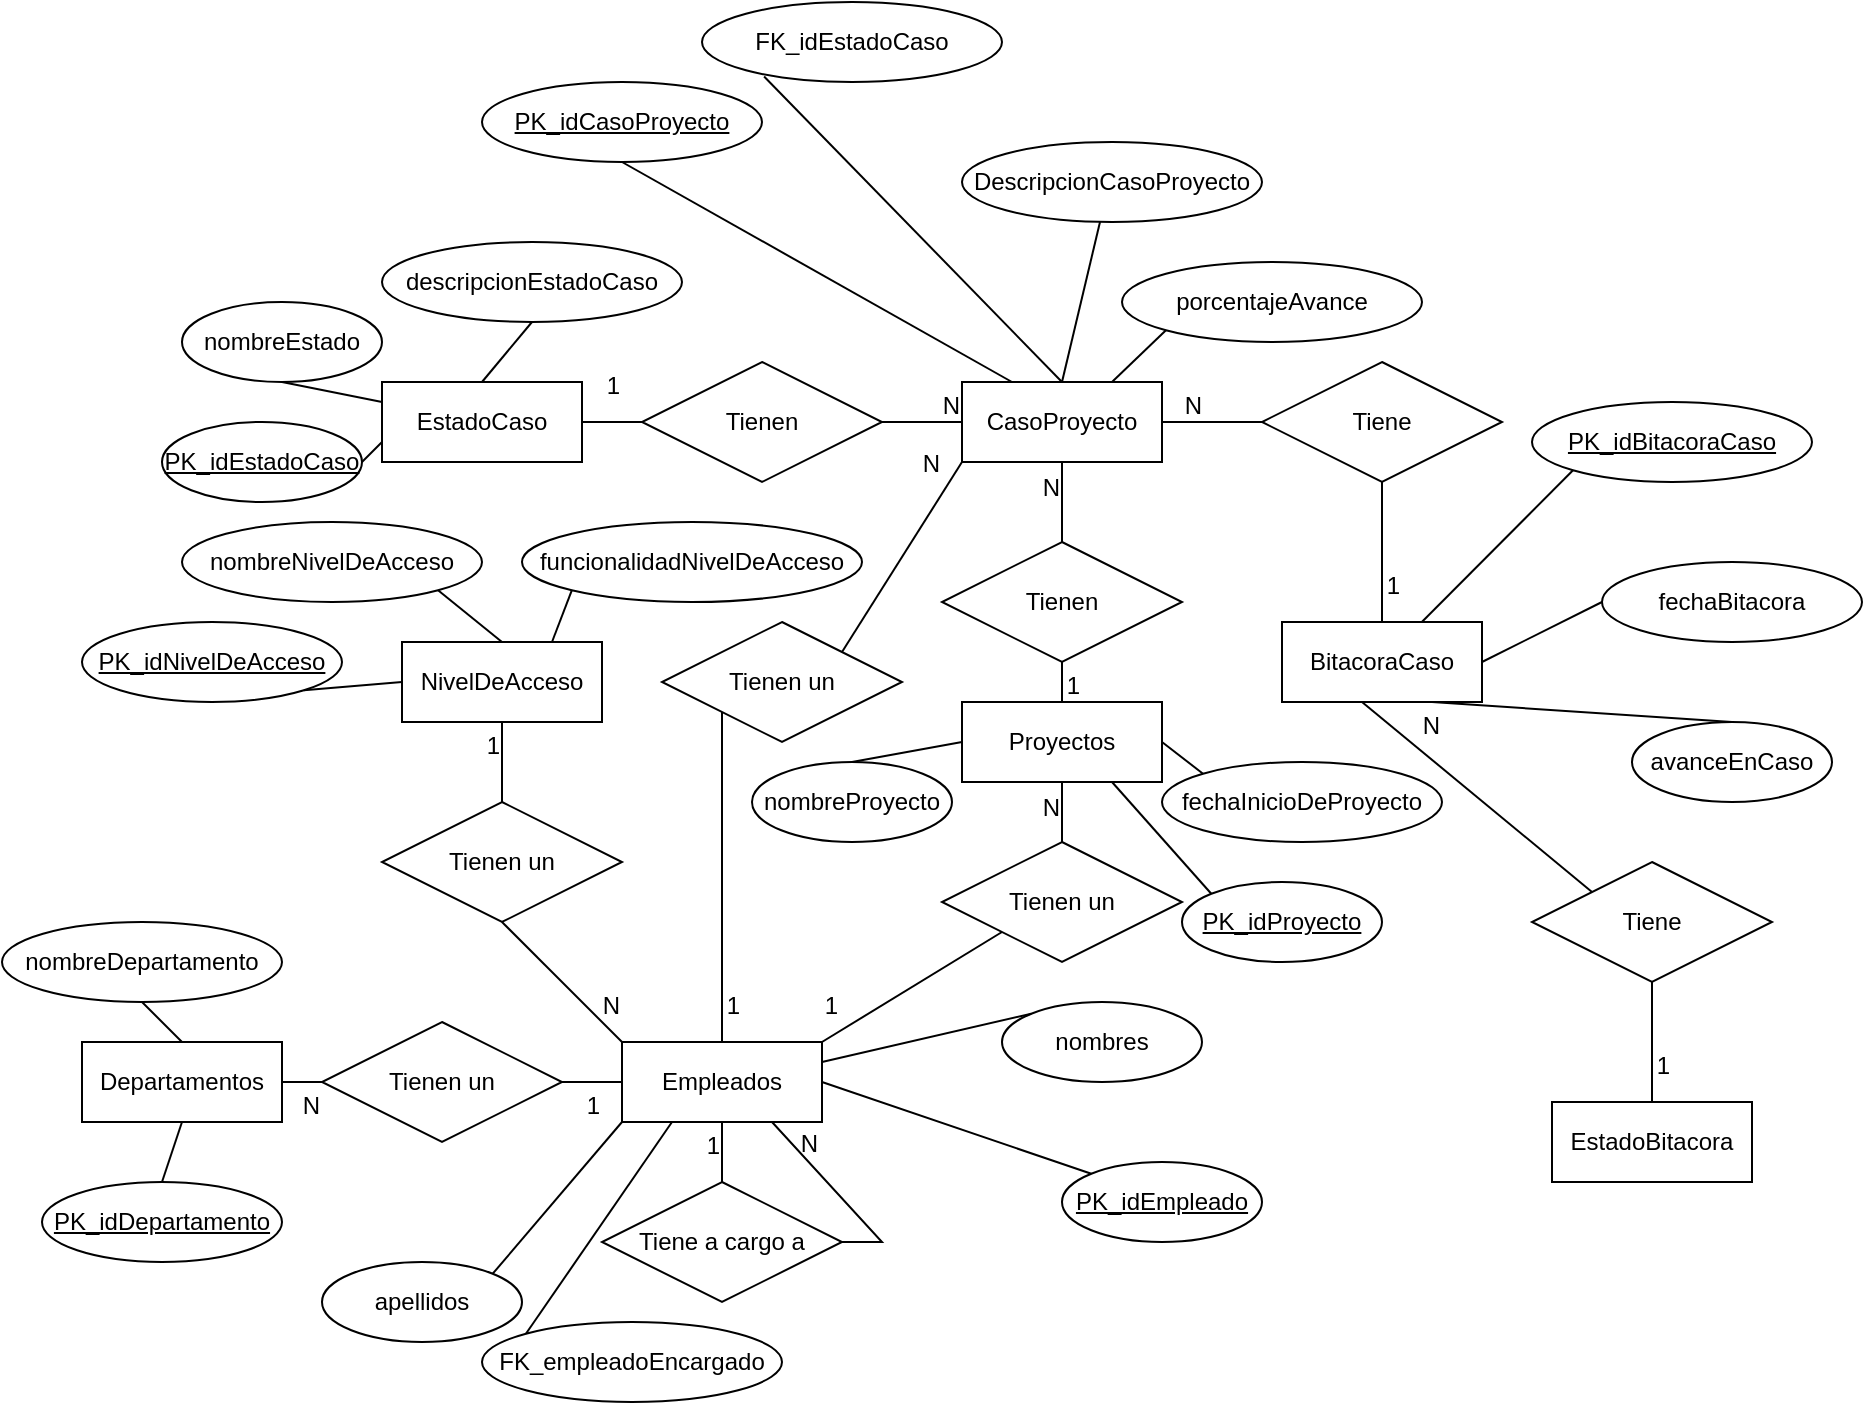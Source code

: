<mxfile version="24.0.4" type="device">
  <diagram id="R2lEEEUBdFMjLlhIrx00" name="Page-1">
    <mxGraphModel dx="3312" dy="1193" grid="1" gridSize="10" guides="1" tooltips="1" connect="1" arrows="1" fold="1" page="1" pageScale="1" pageWidth="850" pageHeight="1100" math="0" shadow="0" extFonts="Permanent Marker^https://fonts.googleapis.com/css?family=Permanent+Marker">
      <root>
        <mxCell id="0" />
        <mxCell id="1" parent="0" />
        <mxCell id="HhX7U7WTqutZ_YsZP3AK-2" value="Proyectos" style="whiteSpace=wrap;html=1;align=center;" parent="1" vertex="1">
          <mxGeometry x="-10" y="520" width="100" height="40" as="geometry" />
        </mxCell>
        <mxCell id="HhX7U7WTqutZ_YsZP3AK-3" value="CasoProyecto" style="whiteSpace=wrap;html=1;align=center;" parent="1" vertex="1">
          <mxGeometry x="-10" y="360" width="100" height="40" as="geometry" />
        </mxCell>
        <mxCell id="HhX7U7WTqutZ_YsZP3AK-4" value="Departamentos" style="whiteSpace=wrap;html=1;align=center;" parent="1" vertex="1">
          <mxGeometry x="-450" y="690" width="100" height="40" as="geometry" />
        </mxCell>
        <mxCell id="HhX7U7WTqutZ_YsZP3AK-5" value="Empleados" style="whiteSpace=wrap;html=1;align=center;" parent="1" vertex="1">
          <mxGeometry x="-180" y="690" width="100" height="40" as="geometry" />
        </mxCell>
        <mxCell id="HhX7U7WTqutZ_YsZP3AK-6" value="NivelDeAcceso" style="whiteSpace=wrap;html=1;align=center;" parent="1" vertex="1">
          <mxGeometry x="-290" y="490" width="100" height="40" as="geometry" />
        </mxCell>
        <mxCell id="HhX7U7WTqutZ_YsZP3AK-13" value="" style="edgeStyle=entityRelationEdgeStyle;fontSize=12;html=1;endArrow=ERoneToMany;rounded=0;exitX=1;exitY=0;exitDx=0;exitDy=0;strokeColor=none;entryX=1;entryY=1;entryDx=0;entryDy=0;" parent="1" edge="1">
          <mxGeometry width="100" height="100" relative="1" as="geometry">
            <mxPoint x="-80" y="720" as="sourcePoint" />
            <mxPoint x="-80" y="760" as="targetPoint" />
            <Array as="points">
              <mxPoint x="-130" y="670" />
              <mxPoint x="-130" y="720" />
            </Array>
          </mxGeometry>
        </mxCell>
        <mxCell id="HhX7U7WTqutZ_YsZP3AK-17" value="Tiene a cargo a" style="shape=rhombus;perimeter=rhombusPerimeter;whiteSpace=wrap;html=1;align=center;" parent="1" vertex="1">
          <mxGeometry x="-190" y="760" width="120" height="60" as="geometry" />
        </mxCell>
        <mxCell id="HhX7U7WTqutZ_YsZP3AK-23" value="Tienen un" style="shape=rhombus;perimeter=rhombusPerimeter;whiteSpace=wrap;html=1;align=center;" parent="1" vertex="1">
          <mxGeometry x="-300" y="570" width="120" height="60" as="geometry" />
        </mxCell>
        <mxCell id="HhX7U7WTqutZ_YsZP3AK-28" value="" style="endArrow=none;html=1;rounded=0;entryX=0;entryY=0;entryDx=0;entryDy=0;exitX=0.5;exitY=1;exitDx=0;exitDy=0;" parent="1" source="HhX7U7WTqutZ_YsZP3AK-23" target="HhX7U7WTqutZ_YsZP3AK-5" edge="1">
          <mxGeometry relative="1" as="geometry">
            <mxPoint x="-130" y="660" as="sourcePoint" />
            <mxPoint x="-30" y="660" as="targetPoint" />
          </mxGeometry>
        </mxCell>
        <mxCell id="HhX7U7WTqutZ_YsZP3AK-29" value="N" style="resizable=0;html=1;whiteSpace=wrap;align=right;verticalAlign=bottom;" parent="HhX7U7WTqutZ_YsZP3AK-28" connectable="0" vertex="1">
          <mxGeometry x="1" relative="1" as="geometry">
            <mxPoint y="-10" as="offset" />
          </mxGeometry>
        </mxCell>
        <mxCell id="HhX7U7WTqutZ_YsZP3AK-32" value="" style="endArrow=none;html=1;rounded=0;entryX=0.5;entryY=1;entryDx=0;entryDy=0;exitX=0.5;exitY=0;exitDx=0;exitDy=0;" parent="1" source="HhX7U7WTqutZ_YsZP3AK-23" target="HhX7U7WTqutZ_YsZP3AK-6" edge="1">
          <mxGeometry relative="1" as="geometry">
            <mxPoint x="-300" y="660" as="sourcePoint" />
            <mxPoint x="-140" y="660" as="targetPoint" />
          </mxGeometry>
        </mxCell>
        <mxCell id="HhX7U7WTqutZ_YsZP3AK-33" value="1" style="resizable=0;html=1;whiteSpace=wrap;align=right;verticalAlign=bottom;" parent="HhX7U7WTqutZ_YsZP3AK-32" connectable="0" vertex="1">
          <mxGeometry x="1" relative="1" as="geometry">
            <mxPoint y="20" as="offset" />
          </mxGeometry>
        </mxCell>
        <mxCell id="HhX7U7WTqutZ_YsZP3AK-34" value="" style="endArrow=none;html=1;rounded=0;exitX=1;exitY=0.5;exitDx=0;exitDy=0;entryX=0.75;entryY=1;entryDx=0;entryDy=0;" parent="1" source="HhX7U7WTqutZ_YsZP3AK-17" target="HhX7U7WTqutZ_YsZP3AK-5" edge="1">
          <mxGeometry relative="1" as="geometry">
            <mxPoint x="-120" y="670" as="sourcePoint" />
            <mxPoint x="-70" y="710" as="targetPoint" />
            <Array as="points">
              <mxPoint x="-50" y="790" />
            </Array>
          </mxGeometry>
        </mxCell>
        <mxCell id="HhX7U7WTqutZ_YsZP3AK-35" value="N" style="resizable=0;html=1;whiteSpace=wrap;align=right;verticalAlign=bottom;" parent="HhX7U7WTqutZ_YsZP3AK-34" connectable="0" vertex="1">
          <mxGeometry x="1" relative="1" as="geometry">
            <mxPoint x="25" y="20" as="offset" />
          </mxGeometry>
        </mxCell>
        <mxCell id="HhX7U7WTqutZ_YsZP3AK-38" value="EstadoCaso" style="whiteSpace=wrap;html=1;align=center;" parent="1" vertex="1">
          <mxGeometry x="-300" y="360" width="100" height="40" as="geometry" />
        </mxCell>
        <mxCell id="HhX7U7WTqutZ_YsZP3AK-41" value="Tienen un" style="shape=rhombus;perimeter=rhombusPerimeter;whiteSpace=wrap;html=1;align=center;" parent="1" vertex="1">
          <mxGeometry x="-20" y="590" width="120" height="60" as="geometry" />
        </mxCell>
        <mxCell id="HhX7U7WTqutZ_YsZP3AK-43" value="Tienen un" style="shape=rhombus;perimeter=rhombusPerimeter;whiteSpace=wrap;html=1;align=center;" parent="1" vertex="1">
          <mxGeometry x="-330" y="680" width="120" height="60" as="geometry" />
        </mxCell>
        <mxCell id="HhX7U7WTqutZ_YsZP3AK-46" value="" style="endArrow=none;html=1;rounded=0;entryX=0;entryY=0.5;entryDx=0;entryDy=0;exitX=1;exitY=0.5;exitDx=0;exitDy=0;" parent="1" source="HhX7U7WTqutZ_YsZP3AK-43" target="HhX7U7WTqutZ_YsZP3AK-5" edge="1">
          <mxGeometry relative="1" as="geometry">
            <mxPoint x="-120" y="610" as="sourcePoint" />
            <mxPoint x="-120" y="580" as="targetPoint" />
          </mxGeometry>
        </mxCell>
        <mxCell id="HhX7U7WTqutZ_YsZP3AK-47" value="1" style="resizable=0;html=1;whiteSpace=wrap;align=right;verticalAlign=bottom;" parent="HhX7U7WTqutZ_YsZP3AK-46" connectable="0" vertex="1">
          <mxGeometry x="1" relative="1" as="geometry">
            <mxPoint x="-10" y="20" as="offset" />
          </mxGeometry>
        </mxCell>
        <mxCell id="HhX7U7WTqutZ_YsZP3AK-49" value="" style="endArrow=none;html=1;rounded=0;entryX=1;entryY=0.5;entryDx=0;entryDy=0;exitX=0;exitY=0.5;exitDx=0;exitDy=0;" parent="1" source="HhX7U7WTqutZ_YsZP3AK-43" target="HhX7U7WTqutZ_YsZP3AK-4" edge="1">
          <mxGeometry relative="1" as="geometry">
            <mxPoint x="-120" y="670" as="sourcePoint" />
            <mxPoint x="-120" y="700" as="targetPoint" />
          </mxGeometry>
        </mxCell>
        <mxCell id="HhX7U7WTqutZ_YsZP3AK-50" value="N" style="resizable=0;html=1;whiteSpace=wrap;align=right;verticalAlign=bottom;" parent="HhX7U7WTqutZ_YsZP3AK-49" connectable="0" vertex="1">
          <mxGeometry x="1" relative="1" as="geometry">
            <mxPoint x="20" y="20" as="offset" />
          </mxGeometry>
        </mxCell>
        <mxCell id="HhX7U7WTqutZ_YsZP3AK-51" value="" style="endArrow=none;html=1;rounded=0;entryX=0.5;entryY=1;entryDx=0;entryDy=0;exitX=0.5;exitY=0;exitDx=0;exitDy=0;" parent="1" source="HhX7U7WTqutZ_YsZP3AK-17" target="HhX7U7WTqutZ_YsZP3AK-5" edge="1">
          <mxGeometry relative="1" as="geometry">
            <mxPoint x="-120" y="610" as="sourcePoint" />
            <mxPoint x="-120" y="580" as="targetPoint" />
          </mxGeometry>
        </mxCell>
        <mxCell id="HhX7U7WTqutZ_YsZP3AK-52" value="1" style="resizable=0;html=1;whiteSpace=wrap;align=right;verticalAlign=bottom;" parent="HhX7U7WTqutZ_YsZP3AK-51" connectable="0" vertex="1">
          <mxGeometry x="1" relative="1" as="geometry">
            <mxPoint y="20" as="offset" />
          </mxGeometry>
        </mxCell>
        <mxCell id="HhX7U7WTqutZ_YsZP3AK-53" value="" style="endArrow=none;html=1;rounded=0;entryX=1;entryY=0;entryDx=0;entryDy=0;exitX=0;exitY=1;exitDx=0;exitDy=0;" parent="1" source="HhX7U7WTqutZ_YsZP3AK-41" target="HhX7U7WTqutZ_YsZP3AK-5" edge="1">
          <mxGeometry relative="1" as="geometry">
            <mxPoint x="-120" y="610" as="sourcePoint" />
            <mxPoint x="-120" y="580" as="targetPoint" />
          </mxGeometry>
        </mxCell>
        <mxCell id="HhX7U7WTqutZ_YsZP3AK-54" value="1" style="resizable=0;html=1;whiteSpace=wrap;align=right;verticalAlign=bottom;" parent="HhX7U7WTqutZ_YsZP3AK-53" connectable="0" vertex="1">
          <mxGeometry x="1" relative="1" as="geometry">
            <mxPoint x="10" y="-10" as="offset" />
          </mxGeometry>
        </mxCell>
        <mxCell id="HhX7U7WTqutZ_YsZP3AK-55" value="" style="endArrow=none;html=1;rounded=0;entryX=0.5;entryY=1;entryDx=0;entryDy=0;" parent="1" source="HhX7U7WTqutZ_YsZP3AK-41" target="HhX7U7WTqutZ_YsZP3AK-2" edge="1">
          <mxGeometry relative="1" as="geometry">
            <mxPoint x="-120" y="670" as="sourcePoint" />
            <mxPoint x="-120" y="700" as="targetPoint" />
          </mxGeometry>
        </mxCell>
        <mxCell id="HhX7U7WTqutZ_YsZP3AK-56" value="N" style="resizable=0;html=1;whiteSpace=wrap;align=right;verticalAlign=bottom;" parent="HhX7U7WTqutZ_YsZP3AK-55" connectable="0" vertex="1">
          <mxGeometry x="1" relative="1" as="geometry">
            <mxPoint y="21" as="offset" />
          </mxGeometry>
        </mxCell>
        <mxCell id="HhX7U7WTqutZ_YsZP3AK-57" value="Tienen" style="shape=rhombus;perimeter=rhombusPerimeter;whiteSpace=wrap;html=1;align=center;" parent="1" vertex="1">
          <mxGeometry x="-20" y="440" width="120" height="60" as="geometry" />
        </mxCell>
        <mxCell id="HhX7U7WTqutZ_YsZP3AK-58" value="Tienen" style="shape=rhombus;perimeter=rhombusPerimeter;whiteSpace=wrap;html=1;align=center;" parent="1" vertex="1">
          <mxGeometry x="-170" y="350" width="120" height="60" as="geometry" />
        </mxCell>
        <mxCell id="HhX7U7WTqutZ_YsZP3AK-59" value="" style="endArrow=none;html=1;rounded=0;entryX=0.5;entryY=0;entryDx=0;entryDy=0;exitX=0.5;exitY=1;exitDx=0;exitDy=0;" parent="1" source="HhX7U7WTqutZ_YsZP3AK-57" target="HhX7U7WTqutZ_YsZP3AK-2" edge="1">
          <mxGeometry relative="1" as="geometry">
            <mxPoint x="20" y="645" as="sourcePoint" />
            <mxPoint x="-70" y="700" as="targetPoint" />
          </mxGeometry>
        </mxCell>
        <mxCell id="HhX7U7WTqutZ_YsZP3AK-60" value="1" style="resizable=0;html=1;whiteSpace=wrap;align=right;verticalAlign=bottom;" parent="HhX7U7WTqutZ_YsZP3AK-59" connectable="0" vertex="1">
          <mxGeometry x="1" relative="1" as="geometry">
            <mxPoint x="10" as="offset" />
          </mxGeometry>
        </mxCell>
        <mxCell id="HhX7U7WTqutZ_YsZP3AK-62" value="" style="endArrow=none;html=1;rounded=0;entryX=0.5;entryY=1;entryDx=0;entryDy=0;exitX=0.5;exitY=0;exitDx=0;exitDy=0;" parent="1" source="HhX7U7WTqutZ_YsZP3AK-57" target="HhX7U7WTqutZ_YsZP3AK-3" edge="1">
          <mxGeometry relative="1" as="geometry">
            <mxPoint x="50" y="450" as="sourcePoint" />
            <mxPoint x="50" y="570" as="targetPoint" />
          </mxGeometry>
        </mxCell>
        <mxCell id="HhX7U7WTqutZ_YsZP3AK-63" value="N" style="resizable=0;html=1;whiteSpace=wrap;align=right;verticalAlign=bottom;" parent="HhX7U7WTqutZ_YsZP3AK-62" connectable="0" vertex="1">
          <mxGeometry x="1" relative="1" as="geometry">
            <mxPoint y="21" as="offset" />
          </mxGeometry>
        </mxCell>
        <mxCell id="HhX7U7WTqutZ_YsZP3AK-65" value="" style="endArrow=none;html=1;rounded=0;entryX=1;entryY=0.5;entryDx=0;entryDy=0;exitX=0;exitY=0.5;exitDx=0;exitDy=0;" parent="1" source="HhX7U7WTqutZ_YsZP3AK-58" target="HhX7U7WTqutZ_YsZP3AK-38" edge="1">
          <mxGeometry relative="1" as="geometry">
            <mxPoint x="10" y="625" as="sourcePoint" />
            <mxPoint x="-80" y="680" as="targetPoint" />
          </mxGeometry>
        </mxCell>
        <mxCell id="HhX7U7WTqutZ_YsZP3AK-66" value="1" style="resizable=0;html=1;whiteSpace=wrap;align=right;verticalAlign=bottom;" parent="HhX7U7WTqutZ_YsZP3AK-65" connectable="0" vertex="1">
          <mxGeometry x="1" relative="1" as="geometry">
            <mxPoint x="20" y="-10" as="offset" />
          </mxGeometry>
        </mxCell>
        <mxCell id="HhX7U7WTqutZ_YsZP3AK-67" value="" style="endArrow=none;html=1;rounded=0;entryX=0;entryY=0.5;entryDx=0;entryDy=0;exitX=1;exitY=0.5;exitDx=0;exitDy=0;" parent="1" source="HhX7U7WTqutZ_YsZP3AK-58" target="HhX7U7WTqutZ_YsZP3AK-3" edge="1">
          <mxGeometry relative="1" as="geometry">
            <mxPoint x="-120" y="670" as="sourcePoint" />
            <mxPoint x="-120" y="700" as="targetPoint" />
          </mxGeometry>
        </mxCell>
        <mxCell id="HhX7U7WTqutZ_YsZP3AK-68" value="N" style="resizable=0;html=1;whiteSpace=wrap;align=right;verticalAlign=bottom;" parent="HhX7U7WTqutZ_YsZP3AK-67" connectable="0" vertex="1">
          <mxGeometry x="1" relative="1" as="geometry" />
        </mxCell>
        <mxCell id="HhX7U7WTqutZ_YsZP3AK-70" value="Tienen un" style="shape=rhombus;perimeter=rhombusPerimeter;whiteSpace=wrap;html=1;align=center;" parent="1" vertex="1">
          <mxGeometry x="-160" y="480" width="120" height="60" as="geometry" />
        </mxCell>
        <mxCell id="HhX7U7WTqutZ_YsZP3AK-71" value="" style="endArrow=none;html=1;rounded=0;entryX=0.5;entryY=0;entryDx=0;entryDy=0;exitX=0;exitY=1;exitDx=0;exitDy=0;" parent="1" source="HhX7U7WTqutZ_YsZP3AK-70" target="HhX7U7WTqutZ_YsZP3AK-5" edge="1">
          <mxGeometry relative="1" as="geometry">
            <mxPoint x="20" y="645" as="sourcePoint" />
            <mxPoint x="-70" y="700" as="targetPoint" />
          </mxGeometry>
        </mxCell>
        <mxCell id="HhX7U7WTqutZ_YsZP3AK-72" value="1" style="resizable=0;html=1;whiteSpace=wrap;align=right;verticalAlign=bottom;" parent="HhX7U7WTqutZ_YsZP3AK-71" connectable="0" vertex="1">
          <mxGeometry x="1" relative="1" as="geometry">
            <mxPoint x="10" y="-10" as="offset" />
          </mxGeometry>
        </mxCell>
        <mxCell id="HhX7U7WTqutZ_YsZP3AK-73" value="" style="endArrow=none;html=1;rounded=0;exitX=1;exitY=0;exitDx=0;exitDy=0;" parent="1" source="HhX7U7WTqutZ_YsZP3AK-70" edge="1">
          <mxGeometry relative="1" as="geometry">
            <mxPoint x="-40" y="390" as="sourcePoint" />
            <mxPoint x="-10" y="400" as="targetPoint" />
          </mxGeometry>
        </mxCell>
        <mxCell id="HhX7U7WTqutZ_YsZP3AK-74" value="N" style="resizable=0;html=1;whiteSpace=wrap;align=right;verticalAlign=bottom;" parent="HhX7U7WTqutZ_YsZP3AK-73" connectable="0" vertex="1">
          <mxGeometry x="1" relative="1" as="geometry">
            <mxPoint x="-10" y="10" as="offset" />
          </mxGeometry>
        </mxCell>
        <mxCell id="HhX7U7WTqutZ_YsZP3AK-75" value="BitacoraCaso" style="whiteSpace=wrap;html=1;align=center;" parent="1" vertex="1">
          <mxGeometry x="150" y="480" width="100" height="40" as="geometry" />
        </mxCell>
        <mxCell id="HhX7U7WTqutZ_YsZP3AK-76" value="Tiene" style="shape=rhombus;perimeter=rhombusPerimeter;whiteSpace=wrap;html=1;align=center;" parent="1" vertex="1">
          <mxGeometry x="140" y="350" width="120" height="60" as="geometry" />
        </mxCell>
        <mxCell id="HhX7U7WTqutZ_YsZP3AK-77" value="" style="endArrow=none;html=1;rounded=0;entryX=0.5;entryY=0;entryDx=0;entryDy=0;exitX=0.5;exitY=1;exitDx=0;exitDy=0;" parent="1" source="HhX7U7WTqutZ_YsZP3AK-76" target="HhX7U7WTqutZ_YsZP3AK-75" edge="1">
          <mxGeometry relative="1" as="geometry">
            <mxPoint x="-120" y="535" as="sourcePoint" />
            <mxPoint x="-120" y="700" as="targetPoint" />
          </mxGeometry>
        </mxCell>
        <mxCell id="HhX7U7WTqutZ_YsZP3AK-78" value="1" style="resizable=0;html=1;whiteSpace=wrap;align=right;verticalAlign=bottom;" parent="HhX7U7WTqutZ_YsZP3AK-77" connectable="0" vertex="1">
          <mxGeometry x="1" relative="1" as="geometry">
            <mxPoint x="10" y="-10" as="offset" />
          </mxGeometry>
        </mxCell>
        <mxCell id="HhX7U7WTqutZ_YsZP3AK-79" value="" style="endArrow=none;html=1;rounded=0;exitX=0;exitY=0.5;exitDx=0;exitDy=0;entryX=1;entryY=0.5;entryDx=0;entryDy=0;" parent="1" source="HhX7U7WTqutZ_YsZP3AK-76" target="HhX7U7WTqutZ_YsZP3AK-3" edge="1">
          <mxGeometry relative="1" as="geometry">
            <mxPoint x="-60" y="505" as="sourcePoint" />
            <mxPoint y="410" as="targetPoint" />
          </mxGeometry>
        </mxCell>
        <mxCell id="HhX7U7WTqutZ_YsZP3AK-80" value="N" style="resizable=0;html=1;whiteSpace=wrap;align=right;verticalAlign=bottom;" parent="HhX7U7WTqutZ_YsZP3AK-79" connectable="0" vertex="1">
          <mxGeometry x="1" relative="1" as="geometry">
            <mxPoint x="21" as="offset" />
          </mxGeometry>
        </mxCell>
        <mxCell id="XvbLgwdQ7sLSdVeA6tjK-1" value="nombreEstado" style="ellipse;whiteSpace=wrap;html=1;align=center;" parent="1" vertex="1">
          <mxGeometry x="-400" y="320" width="100" height="40" as="geometry" />
        </mxCell>
        <mxCell id="XvbLgwdQ7sLSdVeA6tjK-2" value="PK_idEstadoCaso" style="ellipse;whiteSpace=wrap;html=1;align=center;fontStyle=4;" parent="1" vertex="1">
          <mxGeometry x="-410" y="380" width="100" height="40" as="geometry" />
        </mxCell>
        <mxCell id="XvbLgwdQ7sLSdVeA6tjK-3" value="nombreProyecto" style="ellipse;whiteSpace=wrap;html=1;align=center;" parent="1" vertex="1">
          <mxGeometry x="-115" y="550" width="100" height="40" as="geometry" />
        </mxCell>
        <mxCell id="XvbLgwdQ7sLSdVeA6tjK-4" value="PK_idProyecto" style="ellipse;whiteSpace=wrap;html=1;align=center;fontStyle=4;" parent="1" vertex="1">
          <mxGeometry x="100" y="610" width="100" height="40" as="geometry" />
        </mxCell>
        <mxCell id="XvbLgwdQ7sLSdVeA6tjK-6" value="nombres" style="ellipse;whiteSpace=wrap;html=1;align=center;" parent="1" vertex="1">
          <mxGeometry x="10" y="670" width="100" height="40" as="geometry" />
        </mxCell>
        <mxCell id="XvbLgwdQ7sLSdVeA6tjK-7" value="apellidos" style="ellipse;whiteSpace=wrap;html=1;align=center;" parent="1" vertex="1">
          <mxGeometry x="-330" y="800" width="100" height="40" as="geometry" />
        </mxCell>
        <mxCell id="XvbLgwdQ7sLSdVeA6tjK-8" value="FK_empleadoEncargado" style="ellipse;whiteSpace=wrap;html=1;align=center;" parent="1" vertex="1">
          <mxGeometry x="-250" y="830" width="150" height="40" as="geometry" />
        </mxCell>
        <mxCell id="XvbLgwdQ7sLSdVeA6tjK-9" value="fechaInicioDeProyecto" style="ellipse;whiteSpace=wrap;html=1;align=center;" parent="1" vertex="1">
          <mxGeometry x="90" y="550" width="140" height="40" as="geometry" />
        </mxCell>
        <mxCell id="XvbLgwdQ7sLSdVeA6tjK-10" value="PK_idEmpleado" style="ellipse;whiteSpace=wrap;html=1;align=center;fontStyle=4;" parent="1" vertex="1">
          <mxGeometry x="40" y="750" width="100" height="40" as="geometry" />
        </mxCell>
        <mxCell id="XvbLgwdQ7sLSdVeA6tjK-11" value="nombreDepartamento" style="ellipse;whiteSpace=wrap;html=1;align=center;" parent="1" vertex="1">
          <mxGeometry x="-490" y="630" width="140" height="40" as="geometry" />
        </mxCell>
        <mxCell id="XvbLgwdQ7sLSdVeA6tjK-12" value="PK_idDepartamento" style="ellipse;whiteSpace=wrap;html=1;align=center;fontStyle=4;" parent="1" vertex="1">
          <mxGeometry x="-470" y="760" width="120" height="40" as="geometry" />
        </mxCell>
        <mxCell id="XvbLgwdQ7sLSdVeA6tjK-13" value="descripcionEstadoCaso" style="ellipse;whiteSpace=wrap;html=1;align=center;" parent="1" vertex="1">
          <mxGeometry x="-300" y="290" width="150" height="40" as="geometry" />
        </mxCell>
        <mxCell id="XvbLgwdQ7sLSdVeA6tjK-14" value="PK_idNivelDeAcceso" style="ellipse;whiteSpace=wrap;html=1;align=center;fontStyle=4;" parent="1" vertex="1">
          <mxGeometry x="-450" y="480" width="130" height="40" as="geometry" />
        </mxCell>
        <mxCell id="XvbLgwdQ7sLSdVeA6tjK-16" value="nombreNivelDeAcceso" style="ellipse;whiteSpace=wrap;html=1;align=center;" parent="1" vertex="1">
          <mxGeometry x="-400" y="430" width="150" height="40" as="geometry" />
        </mxCell>
        <mxCell id="XvbLgwdQ7sLSdVeA6tjK-17" value="funcionalidadNivelDeAcceso" style="ellipse;whiteSpace=wrap;html=1;align=center;" parent="1" vertex="1">
          <mxGeometry x="-230" y="430" width="170" height="40" as="geometry" />
        </mxCell>
        <mxCell id="XvbLgwdQ7sLSdVeA6tjK-18" value="PK_idCasoProyecto" style="ellipse;whiteSpace=wrap;html=1;align=center;fontStyle=4;" parent="1" vertex="1">
          <mxGeometry x="-250" y="210" width="140" height="40" as="geometry" />
        </mxCell>
        <mxCell id="XvbLgwdQ7sLSdVeA6tjK-20" value="fechaBitacora" style="ellipse;whiteSpace=wrap;html=1;align=center;" parent="1" vertex="1">
          <mxGeometry x="310" y="450" width="130" height="40" as="geometry" />
        </mxCell>
        <mxCell id="XvbLgwdQ7sLSdVeA6tjK-21" value="PK_idBitacoraCaso" style="ellipse;whiteSpace=wrap;html=1;align=center;fontStyle=4;" parent="1" vertex="1">
          <mxGeometry x="275" y="370" width="140" height="40" as="geometry" />
        </mxCell>
        <mxCell id="XvbLgwdQ7sLSdVeA6tjK-22" value="DescripcionCasoProyecto" style="ellipse;whiteSpace=wrap;html=1;align=center;" parent="1" vertex="1">
          <mxGeometry x="-10" y="240" width="150" height="40" as="geometry" />
        </mxCell>
        <mxCell id="XvbLgwdQ7sLSdVeA6tjK-23" value="porcentajeAvance" style="ellipse;whiteSpace=wrap;html=1;align=center;" parent="1" vertex="1">
          <mxGeometry x="70" y="300" width="150" height="40" as="geometry" />
        </mxCell>
        <mxCell id="KiCETNXF_0Av4XLG-5fz-1" value="" style="endArrow=none;html=1;rounded=0;entryX=0;entryY=1;entryDx=0;entryDy=0;" parent="1" source="HhX7U7WTqutZ_YsZP3AK-75" target="XvbLgwdQ7sLSdVeA6tjK-21" edge="1">
          <mxGeometry relative="1" as="geometry">
            <mxPoint x="120" y="480" as="sourcePoint" />
            <mxPoint x="280" y="480" as="targetPoint" />
          </mxGeometry>
        </mxCell>
        <mxCell id="KiCETNXF_0Av4XLG-5fz-2" value="" style="endArrow=none;html=1;rounded=0;entryX=0;entryY=0.5;entryDx=0;entryDy=0;exitX=1;exitY=0.5;exitDx=0;exitDy=0;" parent="1" source="HhX7U7WTqutZ_YsZP3AK-75" target="XvbLgwdQ7sLSdVeA6tjK-20" edge="1">
          <mxGeometry relative="1" as="geometry">
            <mxPoint x="232" y="490" as="sourcePoint" />
            <mxPoint x="271" y="454" as="targetPoint" />
          </mxGeometry>
        </mxCell>
        <mxCell id="KiCETNXF_0Av4XLG-5fz-3" value="" style="endArrow=none;html=1;rounded=0;entryX=0;entryY=1;entryDx=0;entryDy=0;exitX=0.75;exitY=0;exitDx=0;exitDy=0;" parent="1" source="HhX7U7WTqutZ_YsZP3AK-3" target="XvbLgwdQ7sLSdVeA6tjK-23" edge="1">
          <mxGeometry relative="1" as="geometry">
            <mxPoint x="232" y="490" as="sourcePoint" />
            <mxPoint x="271" y="454" as="targetPoint" />
          </mxGeometry>
        </mxCell>
        <mxCell id="KiCETNXF_0Av4XLG-5fz-4" value="" style="endArrow=none;html=1;rounded=0;entryX=0.25;entryY=0;entryDx=0;entryDy=0;exitX=0.5;exitY=1;exitDx=0;exitDy=0;" parent="1" source="XvbLgwdQ7sLSdVeA6tjK-18" target="HhX7U7WTqutZ_YsZP3AK-3" edge="1">
          <mxGeometry relative="1" as="geometry">
            <mxPoint x="242" y="500" as="sourcePoint" />
            <mxPoint x="281" y="464" as="targetPoint" />
          </mxGeometry>
        </mxCell>
        <mxCell id="KiCETNXF_0Av4XLG-5fz-5" value="" style="endArrow=none;html=1;rounded=0;entryX=0;entryY=0.5;entryDx=0;entryDy=0;exitX=0.5;exitY=0;exitDx=0;exitDy=0;" parent="1" source="XvbLgwdQ7sLSdVeA6tjK-3" target="HhX7U7WTqutZ_YsZP3AK-2" edge="1">
          <mxGeometry relative="1" as="geometry">
            <mxPoint x="252" y="510" as="sourcePoint" />
            <mxPoint x="291" y="474" as="targetPoint" />
          </mxGeometry>
        </mxCell>
        <mxCell id="KiCETNXF_0Av4XLG-5fz-6" value="" style="endArrow=none;html=1;rounded=0;entryX=0.75;entryY=1;entryDx=0;entryDy=0;exitX=0;exitY=0;exitDx=0;exitDy=0;" parent="1" source="XvbLgwdQ7sLSdVeA6tjK-4" target="HhX7U7WTqutZ_YsZP3AK-2" edge="1">
          <mxGeometry relative="1" as="geometry">
            <mxPoint x="262" y="520" as="sourcePoint" />
            <mxPoint x="301" y="484" as="targetPoint" />
          </mxGeometry>
        </mxCell>
        <mxCell id="KiCETNXF_0Av4XLG-5fz-7" value="" style="endArrow=none;html=1;rounded=0;entryX=1;entryY=0.5;entryDx=0;entryDy=0;exitX=0;exitY=0;exitDx=0;exitDy=0;" parent="1" source="XvbLgwdQ7sLSdVeA6tjK-9" target="HhX7U7WTqutZ_YsZP3AK-2" edge="1">
          <mxGeometry relative="1" as="geometry">
            <mxPoint x="272" y="530" as="sourcePoint" />
            <mxPoint x="311" y="494" as="targetPoint" />
          </mxGeometry>
        </mxCell>
        <mxCell id="KiCETNXF_0Av4XLG-5fz-8" value="" style="endArrow=none;html=1;rounded=0;entryX=0.75;entryY=1;entryDx=0;entryDy=0;exitX=0.5;exitY=0;exitDx=0;exitDy=0;" parent="1" source="KiCETNXF_0Av4XLG-5fz-10" target="HhX7U7WTqutZ_YsZP3AK-75" edge="1">
          <mxGeometry relative="1" as="geometry">
            <mxPoint x="282" y="540" as="sourcePoint" />
            <mxPoint x="321" y="504" as="targetPoint" />
          </mxGeometry>
        </mxCell>
        <mxCell id="KiCETNXF_0Av4XLG-5fz-9" value="" style="endArrow=none;html=1;rounded=0;entryX=0.46;entryY=1;entryDx=0;entryDy=0;entryPerimeter=0;exitX=0.5;exitY=0;exitDx=0;exitDy=0;" parent="1" source="HhX7U7WTqutZ_YsZP3AK-3" target="XvbLgwdQ7sLSdVeA6tjK-22" edge="1">
          <mxGeometry relative="1" as="geometry">
            <mxPoint x="292" y="550" as="sourcePoint" />
            <mxPoint x="331" y="514" as="targetPoint" />
          </mxGeometry>
        </mxCell>
        <mxCell id="KiCETNXF_0Av4XLG-5fz-10" value="avanceEnCaso" style="ellipse;whiteSpace=wrap;html=1;align=center;" parent="1" vertex="1">
          <mxGeometry x="325" y="530" width="100" height="40" as="geometry" />
        </mxCell>
        <mxCell id="KiCETNXF_0Av4XLG-5fz-11" value="" style="endArrow=none;html=1;rounded=0;entryX=0;entryY=0.5;entryDx=0;entryDy=0;exitX=1;exitY=1;exitDx=0;exitDy=0;" parent="1" source="XvbLgwdQ7sLSdVeA6tjK-14" target="HhX7U7WTqutZ_YsZP3AK-6" edge="1">
          <mxGeometry relative="1" as="geometry">
            <mxPoint x="-30" y="340" as="sourcePoint" />
            <mxPoint x="25" y="370" as="targetPoint" />
          </mxGeometry>
        </mxCell>
        <mxCell id="KiCETNXF_0Av4XLG-5fz-12" value="" style="endArrow=none;html=1;rounded=0;entryX=0;entryY=0.75;entryDx=0;entryDy=0;exitX=1;exitY=0.5;exitDx=0;exitDy=0;" parent="1" source="XvbLgwdQ7sLSdVeA6tjK-2" target="HhX7U7WTqutZ_YsZP3AK-38" edge="1">
          <mxGeometry relative="1" as="geometry">
            <mxPoint x="-20" y="350" as="sourcePoint" />
            <mxPoint x="35" y="380" as="targetPoint" />
          </mxGeometry>
        </mxCell>
        <mxCell id="KiCETNXF_0Av4XLG-5fz-13" value="" style="endArrow=none;html=1;rounded=0;entryX=0.75;entryY=0;entryDx=0;entryDy=0;exitX=0;exitY=1;exitDx=0;exitDy=0;" parent="1" source="XvbLgwdQ7sLSdVeA6tjK-17" target="HhX7U7WTqutZ_YsZP3AK-6" edge="1">
          <mxGeometry relative="1" as="geometry">
            <mxPoint x="-10" y="360" as="sourcePoint" />
            <mxPoint x="45" y="390" as="targetPoint" />
          </mxGeometry>
        </mxCell>
        <mxCell id="KiCETNXF_0Av4XLG-5fz-14" value="" style="endArrow=none;html=1;rounded=0;entryX=0;entryY=0.25;entryDx=0;entryDy=0;exitX=0.5;exitY=1;exitDx=0;exitDy=0;" parent="1" source="XvbLgwdQ7sLSdVeA6tjK-1" target="HhX7U7WTqutZ_YsZP3AK-38" edge="1">
          <mxGeometry relative="1" as="geometry">
            <mxPoint y="370" as="sourcePoint" />
            <mxPoint x="55" y="400" as="targetPoint" />
          </mxGeometry>
        </mxCell>
        <mxCell id="KiCETNXF_0Av4XLG-5fz-15" value="" style="endArrow=none;html=1;rounded=0;entryX=1;entryY=1;entryDx=0;entryDy=0;exitX=0.5;exitY=0;exitDx=0;exitDy=0;" parent="1" source="HhX7U7WTqutZ_YsZP3AK-6" target="XvbLgwdQ7sLSdVeA6tjK-16" edge="1">
          <mxGeometry relative="1" as="geometry">
            <mxPoint x="10" y="380" as="sourcePoint" />
            <mxPoint x="65" y="410" as="targetPoint" />
          </mxGeometry>
        </mxCell>
        <mxCell id="KiCETNXF_0Av4XLG-5fz-16" value="" style="endArrow=none;html=1;rounded=0;entryX=0.5;entryY=0;entryDx=0;entryDy=0;exitX=0.5;exitY=1;exitDx=0;exitDy=0;" parent="1" source="XvbLgwdQ7sLSdVeA6tjK-13" target="HhX7U7WTqutZ_YsZP3AK-38" edge="1">
          <mxGeometry relative="1" as="geometry">
            <mxPoint x="20" y="390" as="sourcePoint" />
            <mxPoint x="75" y="420" as="targetPoint" />
          </mxGeometry>
        </mxCell>
        <mxCell id="KiCETNXF_0Av4XLG-5fz-17" value="" style="endArrow=none;html=1;rounded=0;entryX=0.5;entryY=1;entryDx=0;entryDy=0;exitX=0.5;exitY=0;exitDx=0;exitDy=0;" parent="1" source="HhX7U7WTqutZ_YsZP3AK-4" target="XvbLgwdQ7sLSdVeA6tjK-11" edge="1">
          <mxGeometry relative="1" as="geometry">
            <mxPoint x="-230" y="500" as="sourcePoint" />
            <mxPoint x="-262" y="474" as="targetPoint" />
          </mxGeometry>
        </mxCell>
        <mxCell id="KiCETNXF_0Av4XLG-5fz-18" value="" style="endArrow=none;html=1;rounded=0;entryX=0.5;entryY=0;entryDx=0;entryDy=0;exitX=0.5;exitY=1;exitDx=0;exitDy=0;" parent="1" source="HhX7U7WTqutZ_YsZP3AK-4" target="XvbLgwdQ7sLSdVeA6tjK-12" edge="1">
          <mxGeometry relative="1" as="geometry">
            <mxPoint x="-390" y="700" as="sourcePoint" />
            <mxPoint x="-410" y="680" as="targetPoint" />
          </mxGeometry>
        </mxCell>
        <mxCell id="KiCETNXF_0Av4XLG-5fz-19" value="" style="endArrow=none;html=1;rounded=0;entryX=0;entryY=1;entryDx=0;entryDy=0;exitX=1;exitY=0;exitDx=0;exitDy=0;" parent="1" source="XvbLgwdQ7sLSdVeA6tjK-7" target="HhX7U7WTqutZ_YsZP3AK-5" edge="1">
          <mxGeometry relative="1" as="geometry">
            <mxPoint x="-390" y="740" as="sourcePoint" />
            <mxPoint x="-400" y="770" as="targetPoint" />
          </mxGeometry>
        </mxCell>
        <mxCell id="KiCETNXF_0Av4XLG-5fz-20" value="" style="endArrow=none;html=1;rounded=0;entryX=1;entryY=0.25;entryDx=0;entryDy=0;exitX=0;exitY=0;exitDx=0;exitDy=0;" parent="1" source="XvbLgwdQ7sLSdVeA6tjK-6" target="HhX7U7WTqutZ_YsZP3AK-5" edge="1">
          <mxGeometry relative="1" as="geometry">
            <mxPoint x="-205" y="766" as="sourcePoint" />
            <mxPoint x="-170" y="740" as="targetPoint" />
          </mxGeometry>
        </mxCell>
        <mxCell id="KiCETNXF_0Av4XLG-5fz-21" value="" style="endArrow=none;html=1;rounded=0;entryX=1;entryY=0.5;entryDx=0;entryDy=0;exitX=0;exitY=0;exitDx=0;exitDy=0;" parent="1" source="XvbLgwdQ7sLSdVeA6tjK-10" target="HhX7U7WTqutZ_YsZP3AK-5" edge="1">
          <mxGeometry relative="1" as="geometry">
            <mxPoint x="5" y="716" as="sourcePoint" />
            <mxPoint x="-70" y="710" as="targetPoint" />
          </mxGeometry>
        </mxCell>
        <mxCell id="KiCETNXF_0Av4XLG-5fz-22" value="" style="endArrow=none;html=1;rounded=0;entryX=0.25;entryY=1;entryDx=0;entryDy=0;exitX=0;exitY=0;exitDx=0;exitDy=0;" parent="1" source="XvbLgwdQ7sLSdVeA6tjK-8" target="HhX7U7WTqutZ_YsZP3AK-5" edge="1">
          <mxGeometry relative="1" as="geometry">
            <mxPoint x="-215" y="816" as="sourcePoint" />
            <mxPoint x="-170" y="740" as="targetPoint" />
          </mxGeometry>
        </mxCell>
        <mxCell id="KiCETNXF_0Av4XLG-5fz-24" value="FK_idEstadoCaso" style="ellipse;whiteSpace=wrap;html=1;align=center;" parent="1" vertex="1">
          <mxGeometry x="-140" y="170" width="150" height="40" as="geometry" />
        </mxCell>
        <mxCell id="KiCETNXF_0Av4XLG-5fz-25" value="" style="endArrow=none;html=1;rounded=0;entryX=0.5;entryY=0;entryDx=0;entryDy=0;exitX=0.207;exitY=0.931;exitDx=0;exitDy=0;exitPerimeter=0;" parent="1" source="KiCETNXF_0Av4XLG-5fz-24" target="HhX7U7WTqutZ_YsZP3AK-3" edge="1">
          <mxGeometry relative="1" as="geometry">
            <mxPoint x="-170" y="260" as="sourcePoint" />
            <mxPoint x="25" y="370" as="targetPoint" />
          </mxGeometry>
        </mxCell>
        <mxCell id="ojp1BKum6G-MhCD5B9TI-1" value="Tiene" style="shape=rhombus;perimeter=rhombusPerimeter;whiteSpace=wrap;html=1;align=center;" vertex="1" parent="1">
          <mxGeometry x="275" y="600" width="120" height="60" as="geometry" />
        </mxCell>
        <mxCell id="ojp1BKum6G-MhCD5B9TI-2" value="EstadoBitacora" style="whiteSpace=wrap;html=1;align=center;" vertex="1" parent="1">
          <mxGeometry x="285" y="720" width="100" height="40" as="geometry" />
        </mxCell>
        <mxCell id="ojp1BKum6G-MhCD5B9TI-5" value="" style="endArrow=none;html=1;rounded=0;entryX=0.5;entryY=0;entryDx=0;entryDy=0;exitX=0.5;exitY=1;exitDx=0;exitDy=0;" edge="1" parent="1" source="ojp1BKum6G-MhCD5B9TI-1" target="ojp1BKum6G-MhCD5B9TI-2">
          <mxGeometry relative="1" as="geometry">
            <mxPoint x="210" y="420" as="sourcePoint" />
            <mxPoint x="210" y="490" as="targetPoint" />
          </mxGeometry>
        </mxCell>
        <mxCell id="ojp1BKum6G-MhCD5B9TI-6" value="1" style="resizable=0;html=1;whiteSpace=wrap;align=right;verticalAlign=bottom;" connectable="0" vertex="1" parent="ojp1BKum6G-MhCD5B9TI-5">
          <mxGeometry x="1" relative="1" as="geometry">
            <mxPoint x="10" y="-10" as="offset" />
          </mxGeometry>
        </mxCell>
        <mxCell id="ojp1BKum6G-MhCD5B9TI-7" value="" style="endArrow=none;html=1;rounded=0;exitX=0;exitY=0;exitDx=0;exitDy=0;entryX=0.5;entryY=1;entryDx=0;entryDy=0;" edge="1" parent="1" source="ojp1BKum6G-MhCD5B9TI-1">
          <mxGeometry relative="1" as="geometry">
            <mxPoint x="295" y="605" as="sourcePoint" />
            <mxPoint x="190" y="520" as="targetPoint" />
          </mxGeometry>
        </mxCell>
        <mxCell id="ojp1BKum6G-MhCD5B9TI-8" value="N" style="resizable=0;html=1;whiteSpace=wrap;align=right;verticalAlign=bottom;" connectable="0" vertex="1" parent="ojp1BKum6G-MhCD5B9TI-7">
          <mxGeometry x="1" relative="1" as="geometry">
            <mxPoint x="40" y="20" as="offset" />
          </mxGeometry>
        </mxCell>
      </root>
    </mxGraphModel>
  </diagram>
</mxfile>
